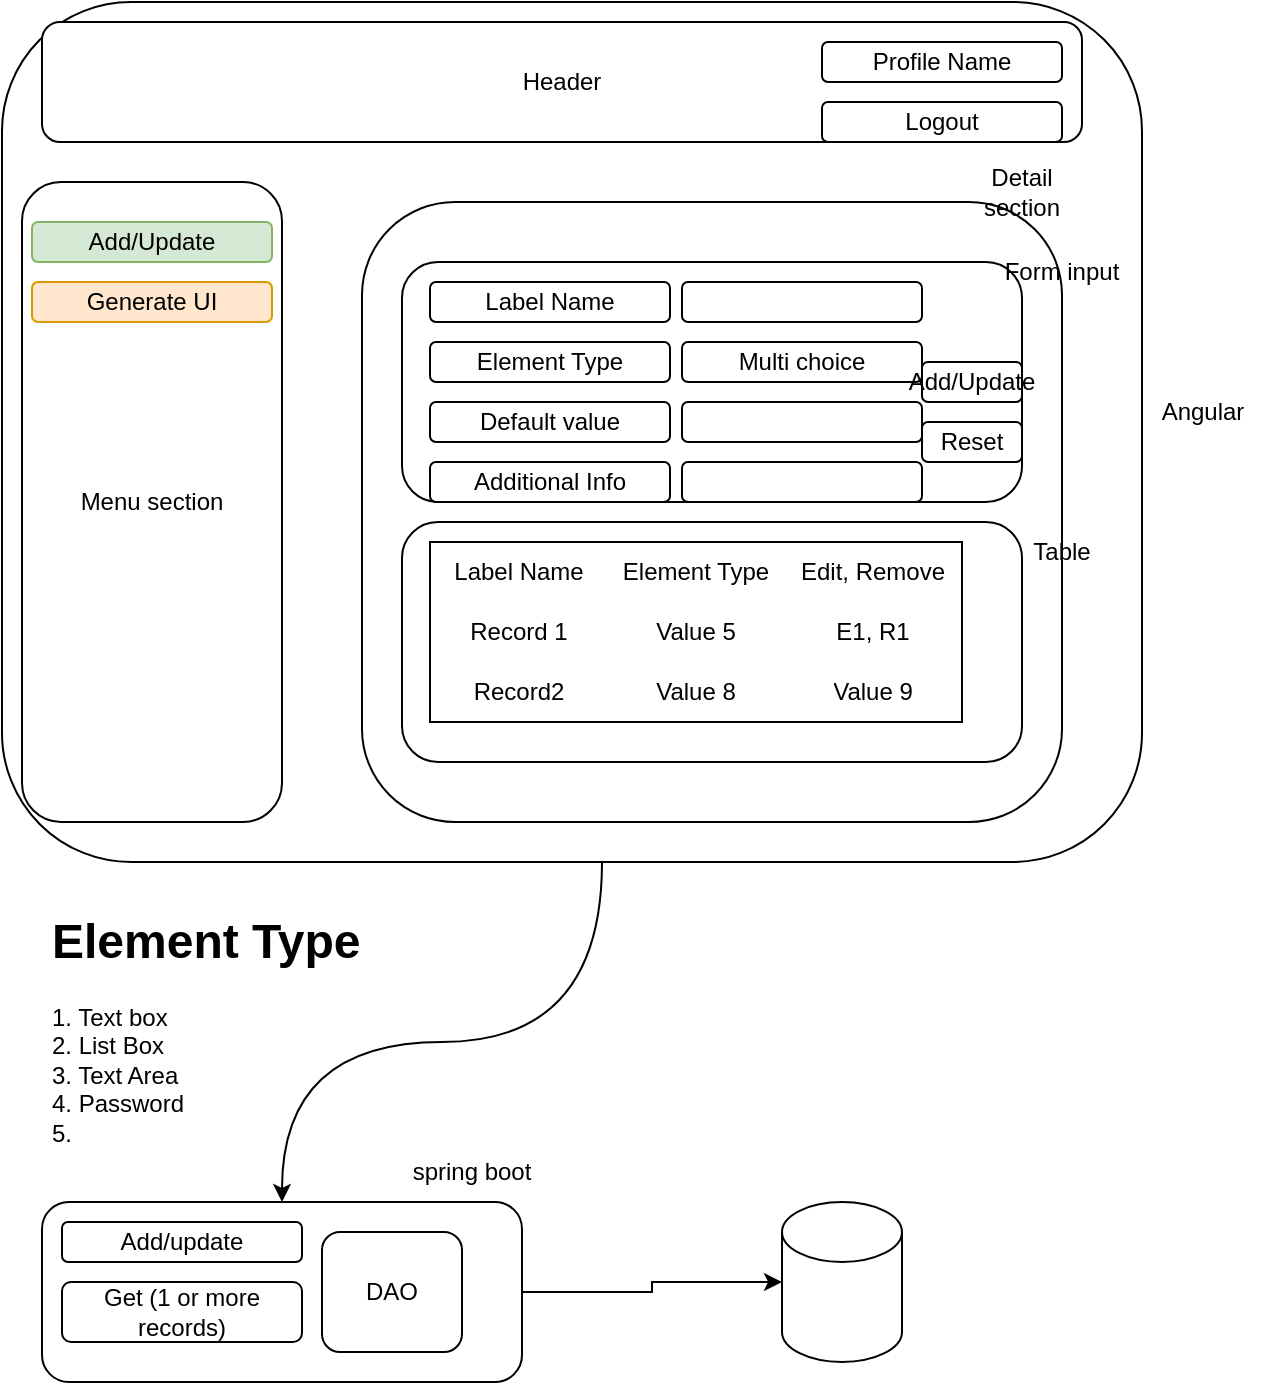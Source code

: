<mxfile version="23.0.2" type="device">
  <diagram name="Page-1" id="9AlM29CnMUpqj1kAv01T">
    <mxGraphModel dx="1509" dy="825" grid="1" gridSize="10" guides="1" tooltips="1" connect="1" arrows="1" fold="1" page="1" pageScale="1" pageWidth="827" pageHeight="1169" math="0" shadow="0">
      <root>
        <mxCell id="0" />
        <mxCell id="1" parent="0" />
        <mxCell id="ly5D5InqMBe2bX2_tgMY-45" style="edgeStyle=orthogonalEdgeStyle;rounded=0;orthogonalLoop=1;jettySize=auto;html=1;entryX=0.5;entryY=0;entryDx=0;entryDy=0;strokeColor=default;curved=1;" edge="1" parent="1" source="ly5D5InqMBe2bX2_tgMY-1" target="ly5D5InqMBe2bX2_tgMY-37">
          <mxGeometry relative="1" as="geometry">
            <Array as="points">
              <mxPoint x="440" y="640" />
              <mxPoint x="280" y="640" />
            </Array>
          </mxGeometry>
        </mxCell>
        <mxCell id="ly5D5InqMBe2bX2_tgMY-1" value="" style="rounded=1;whiteSpace=wrap;html=1;" vertex="1" parent="1">
          <mxGeometry x="140" y="120" width="570" height="430" as="geometry" />
        </mxCell>
        <mxCell id="ly5D5InqMBe2bX2_tgMY-3" value="" style="rounded=1;whiteSpace=wrap;html=1;" vertex="1" parent="1">
          <mxGeometry x="320" y="220" width="350" height="310" as="geometry" />
        </mxCell>
        <mxCell id="ly5D5InqMBe2bX2_tgMY-4" value="Header" style="rounded=1;whiteSpace=wrap;html=1;" vertex="1" parent="1">
          <mxGeometry x="160" y="130" width="520" height="60" as="geometry" />
        </mxCell>
        <mxCell id="ly5D5InqMBe2bX2_tgMY-5" value="Menu section" style="rounded=1;whiteSpace=wrap;html=1;" vertex="1" parent="1">
          <mxGeometry x="150" y="210" width="130" height="320" as="geometry" />
        </mxCell>
        <mxCell id="ly5D5InqMBe2bX2_tgMY-6" value="Detail section" style="text;html=1;strokeColor=none;fillColor=none;align=center;verticalAlign=middle;whiteSpace=wrap;rounded=0;" vertex="1" parent="1">
          <mxGeometry x="620" y="200" width="60" height="30" as="geometry" />
        </mxCell>
        <mxCell id="ly5D5InqMBe2bX2_tgMY-7" value="" style="rounded=1;whiteSpace=wrap;html=1;" vertex="1" parent="1">
          <mxGeometry x="340" y="250" width="310" height="120" as="geometry" />
        </mxCell>
        <mxCell id="ly5D5InqMBe2bX2_tgMY-8" value="" style="rounded=1;whiteSpace=wrap;html=1;" vertex="1" parent="1">
          <mxGeometry x="340" y="380" width="310" height="120" as="geometry" />
        </mxCell>
        <mxCell id="ly5D5InqMBe2bX2_tgMY-9" value="Table" style="text;html=1;strokeColor=none;fillColor=none;align=center;verticalAlign=middle;whiteSpace=wrap;rounded=0;" vertex="1" parent="1">
          <mxGeometry x="640" y="380" width="60" height="30" as="geometry" />
        </mxCell>
        <mxCell id="ly5D5InqMBe2bX2_tgMY-10" value="Form input" style="text;html=1;strokeColor=none;fillColor=none;align=center;verticalAlign=middle;whiteSpace=wrap;rounded=0;" vertex="1" parent="1">
          <mxGeometry x="630" y="240" width="80" height="30" as="geometry" />
        </mxCell>
        <mxCell id="ly5D5InqMBe2bX2_tgMY-11" value="Label Name" style="rounded=1;whiteSpace=wrap;html=1;" vertex="1" parent="1">
          <mxGeometry x="354" y="260" width="120" height="20" as="geometry" />
        </mxCell>
        <mxCell id="ly5D5InqMBe2bX2_tgMY-12" value="Element Type" style="rounded=1;whiteSpace=wrap;html=1;" vertex="1" parent="1">
          <mxGeometry x="354" y="290" width="120" height="20" as="geometry" />
        </mxCell>
        <mxCell id="ly5D5InqMBe2bX2_tgMY-13" value="Default value" style="rounded=1;whiteSpace=wrap;html=1;" vertex="1" parent="1">
          <mxGeometry x="354" y="320" width="120" height="20" as="geometry" />
        </mxCell>
        <mxCell id="ly5D5InqMBe2bX2_tgMY-14" value="Additional Info" style="rounded=1;whiteSpace=wrap;html=1;" vertex="1" parent="1">
          <mxGeometry x="354" y="350" width="120" height="20" as="geometry" />
        </mxCell>
        <mxCell id="ly5D5InqMBe2bX2_tgMY-15" value="" style="rounded=1;whiteSpace=wrap;html=1;" vertex="1" parent="1">
          <mxGeometry x="480" y="260" width="120" height="20" as="geometry" />
        </mxCell>
        <mxCell id="ly5D5InqMBe2bX2_tgMY-16" value="Multi choice" style="rounded=1;whiteSpace=wrap;html=1;" vertex="1" parent="1">
          <mxGeometry x="480" y="290" width="120" height="20" as="geometry" />
        </mxCell>
        <mxCell id="ly5D5InqMBe2bX2_tgMY-17" value="" style="rounded=1;whiteSpace=wrap;html=1;" vertex="1" parent="1">
          <mxGeometry x="480" y="320" width="120" height="20" as="geometry" />
        </mxCell>
        <mxCell id="ly5D5InqMBe2bX2_tgMY-18" value="" style="rounded=1;whiteSpace=wrap;html=1;" vertex="1" parent="1">
          <mxGeometry x="480" y="350" width="120" height="20" as="geometry" />
        </mxCell>
        <mxCell id="ly5D5InqMBe2bX2_tgMY-20" value="&lt;h1&gt;Element Type&lt;/h1&gt;&lt;div&gt;1. Text box&lt;/div&gt;&lt;div&gt;2. List Box&lt;/div&gt;&lt;div&gt;3. Text Area&lt;/div&gt;&lt;div&gt;4. Password&lt;/div&gt;&lt;div&gt;5.&amp;nbsp;&lt;/div&gt;" style="text;html=1;strokeColor=none;fillColor=none;spacing=5;spacingTop=-20;whiteSpace=wrap;overflow=hidden;rounded=0;" vertex="1" parent="1">
          <mxGeometry x="160" y="570" width="190" height="120" as="geometry" />
        </mxCell>
        <mxCell id="ly5D5InqMBe2bX2_tgMY-21" value="" style="shape=table;html=1;whiteSpace=wrap;startSize=0;container=1;collapsible=0;childLayout=tableLayout;columnLines=0;rowLines=0;fontSize=16;strokeColor=default;" vertex="1" parent="1">
          <mxGeometry x="354" y="390" width="266" height="90" as="geometry" />
        </mxCell>
        <mxCell id="ly5D5InqMBe2bX2_tgMY-22" value="" style="shape=tableRow;horizontal=0;startSize=0;swimlaneHead=0;swimlaneBody=0;top=0;left=0;bottom=0;right=0;collapsible=0;dropTarget=0;fillColor=none;points=[[0,0.5],[1,0.5]];portConstraint=eastwest;fontSize=16;strokeColor=inherit;" vertex="1" parent="ly5D5InqMBe2bX2_tgMY-21">
          <mxGeometry width="266" height="30" as="geometry" />
        </mxCell>
        <mxCell id="ly5D5InqMBe2bX2_tgMY-23" value="Label Name" style="shape=partialRectangle;html=1;whiteSpace=wrap;connectable=0;fillColor=none;top=0;left=0;bottom=0;right=0;overflow=hidden;fontSize=12;strokeColor=inherit;" vertex="1" parent="ly5D5InqMBe2bX2_tgMY-22">
          <mxGeometry width="89" height="30" as="geometry">
            <mxRectangle width="89" height="30" as="alternateBounds" />
          </mxGeometry>
        </mxCell>
        <mxCell id="ly5D5InqMBe2bX2_tgMY-24" value="Element Type" style="shape=partialRectangle;html=1;whiteSpace=wrap;connectable=0;fillColor=none;top=0;left=0;bottom=0;right=0;overflow=hidden;fontSize=12;strokeColor=inherit;" vertex="1" parent="ly5D5InqMBe2bX2_tgMY-22">
          <mxGeometry x="89" width="88" height="30" as="geometry">
            <mxRectangle width="88" height="30" as="alternateBounds" />
          </mxGeometry>
        </mxCell>
        <mxCell id="ly5D5InqMBe2bX2_tgMY-25" value="Edit, Remove" style="shape=partialRectangle;html=1;whiteSpace=wrap;connectable=0;fillColor=none;top=0;left=0;bottom=0;right=0;overflow=hidden;fontSize=12;strokeColor=inherit;" vertex="1" parent="ly5D5InqMBe2bX2_tgMY-22">
          <mxGeometry x="177" width="89" height="30" as="geometry">
            <mxRectangle width="89" height="30" as="alternateBounds" />
          </mxGeometry>
        </mxCell>
        <mxCell id="ly5D5InqMBe2bX2_tgMY-26" value="" style="shape=tableRow;horizontal=0;startSize=0;swimlaneHead=0;swimlaneBody=0;top=0;left=0;bottom=0;right=0;collapsible=0;dropTarget=0;fillColor=none;points=[[0,0.5],[1,0.5]];portConstraint=eastwest;fontSize=16;strokeColor=inherit;" vertex="1" parent="ly5D5InqMBe2bX2_tgMY-21">
          <mxGeometry y="30" width="266" height="30" as="geometry" />
        </mxCell>
        <mxCell id="ly5D5InqMBe2bX2_tgMY-27" value="Record 1" style="shape=partialRectangle;html=1;whiteSpace=wrap;connectable=0;fillColor=none;top=0;left=0;bottom=0;right=0;overflow=hidden;fontSize=12;strokeColor=inherit;" vertex="1" parent="ly5D5InqMBe2bX2_tgMY-26">
          <mxGeometry width="89" height="30" as="geometry">
            <mxRectangle width="89" height="30" as="alternateBounds" />
          </mxGeometry>
        </mxCell>
        <mxCell id="ly5D5InqMBe2bX2_tgMY-28" value="Value 5" style="shape=partialRectangle;html=1;whiteSpace=wrap;connectable=0;fillColor=none;top=0;left=0;bottom=0;right=0;overflow=hidden;fontSize=12;strokeColor=inherit;" vertex="1" parent="ly5D5InqMBe2bX2_tgMY-26">
          <mxGeometry x="89" width="88" height="30" as="geometry">
            <mxRectangle width="88" height="30" as="alternateBounds" />
          </mxGeometry>
        </mxCell>
        <mxCell id="ly5D5InqMBe2bX2_tgMY-29" value="E1, R1" style="shape=partialRectangle;html=1;whiteSpace=wrap;connectable=0;fillColor=none;top=0;left=0;bottom=0;right=0;overflow=hidden;fontSize=12;strokeColor=inherit;" vertex="1" parent="ly5D5InqMBe2bX2_tgMY-26">
          <mxGeometry x="177" width="89" height="30" as="geometry">
            <mxRectangle width="89" height="30" as="alternateBounds" />
          </mxGeometry>
        </mxCell>
        <mxCell id="ly5D5InqMBe2bX2_tgMY-30" value="" style="shape=tableRow;horizontal=0;startSize=0;swimlaneHead=0;swimlaneBody=0;top=0;left=0;bottom=0;right=0;collapsible=0;dropTarget=0;fillColor=none;points=[[0,0.5],[1,0.5]];portConstraint=eastwest;fontSize=16;strokeColor=inherit;" vertex="1" parent="ly5D5InqMBe2bX2_tgMY-21">
          <mxGeometry y="60" width="266" height="30" as="geometry" />
        </mxCell>
        <mxCell id="ly5D5InqMBe2bX2_tgMY-31" value="Record2" style="shape=partialRectangle;html=1;whiteSpace=wrap;connectable=0;fillColor=none;top=0;left=0;bottom=0;right=0;overflow=hidden;fontSize=12;strokeColor=inherit;" vertex="1" parent="ly5D5InqMBe2bX2_tgMY-30">
          <mxGeometry width="89" height="30" as="geometry">
            <mxRectangle width="89" height="30" as="alternateBounds" />
          </mxGeometry>
        </mxCell>
        <mxCell id="ly5D5InqMBe2bX2_tgMY-32" value="Value 8" style="shape=partialRectangle;html=1;whiteSpace=wrap;connectable=0;fillColor=none;top=0;left=0;bottom=0;right=0;overflow=hidden;fontSize=12;strokeColor=inherit;" vertex="1" parent="ly5D5InqMBe2bX2_tgMY-30">
          <mxGeometry x="89" width="88" height="30" as="geometry">
            <mxRectangle width="88" height="30" as="alternateBounds" />
          </mxGeometry>
        </mxCell>
        <mxCell id="ly5D5InqMBe2bX2_tgMY-33" value="Value 9" style="shape=partialRectangle;html=1;whiteSpace=wrap;connectable=0;fillColor=none;top=0;left=0;bottom=0;right=0;overflow=hidden;fontSize=12;strokeColor=inherit;" vertex="1" parent="ly5D5InqMBe2bX2_tgMY-30">
          <mxGeometry x="177" width="89" height="30" as="geometry">
            <mxRectangle width="89" height="30" as="alternateBounds" />
          </mxGeometry>
        </mxCell>
        <mxCell id="ly5D5InqMBe2bX2_tgMY-34" value="Add/Update" style="rounded=1;whiteSpace=wrap;html=1;" vertex="1" parent="1">
          <mxGeometry x="600" y="300" width="50" height="20" as="geometry" />
        </mxCell>
        <mxCell id="ly5D5InqMBe2bX2_tgMY-36" value="Reset" style="rounded=1;whiteSpace=wrap;html=1;" vertex="1" parent="1">
          <mxGeometry x="600" y="330" width="50" height="20" as="geometry" />
        </mxCell>
        <mxCell id="ly5D5InqMBe2bX2_tgMY-37" value="" style="rounded=1;whiteSpace=wrap;html=1;" vertex="1" parent="1">
          <mxGeometry x="160" y="720" width="240" height="90" as="geometry" />
        </mxCell>
        <mxCell id="ly5D5InqMBe2bX2_tgMY-38" value="spring boot" style="text;html=1;strokeColor=none;fillColor=none;align=center;verticalAlign=middle;whiteSpace=wrap;rounded=0;" vertex="1" parent="1">
          <mxGeometry x="330" y="690" width="90" height="30" as="geometry" />
        </mxCell>
        <mxCell id="ly5D5InqMBe2bX2_tgMY-39" value="Add/update" style="rounded=1;whiteSpace=wrap;html=1;" vertex="1" parent="1">
          <mxGeometry x="170" y="730" width="120" height="20" as="geometry" />
        </mxCell>
        <mxCell id="ly5D5InqMBe2bX2_tgMY-40" value="Get (1 or more records)" style="rounded=1;whiteSpace=wrap;html=1;" vertex="1" parent="1">
          <mxGeometry x="170" y="760" width="120" height="30" as="geometry" />
        </mxCell>
        <mxCell id="ly5D5InqMBe2bX2_tgMY-42" value="" style="shape=cylinder3;whiteSpace=wrap;html=1;boundedLbl=1;backgroundOutline=1;size=15;" vertex="1" parent="1">
          <mxGeometry x="530" y="720" width="60" height="80" as="geometry" />
        </mxCell>
        <mxCell id="ly5D5InqMBe2bX2_tgMY-43" style="edgeStyle=orthogonalEdgeStyle;rounded=0;orthogonalLoop=1;jettySize=auto;html=1;entryX=0;entryY=0.5;entryDx=0;entryDy=0;entryPerimeter=0;" edge="1" parent="1" source="ly5D5InqMBe2bX2_tgMY-37" target="ly5D5InqMBe2bX2_tgMY-42">
          <mxGeometry relative="1" as="geometry" />
        </mxCell>
        <mxCell id="ly5D5InqMBe2bX2_tgMY-44" value="DAO" style="rounded=1;whiteSpace=wrap;html=1;" vertex="1" parent="1">
          <mxGeometry x="300" y="735" width="70" height="60" as="geometry" />
        </mxCell>
        <mxCell id="ly5D5InqMBe2bX2_tgMY-46" value="Angular" style="text;html=1;align=center;verticalAlign=middle;resizable=0;points=[];autosize=1;strokeColor=none;fillColor=none;" vertex="1" parent="1">
          <mxGeometry x="710" y="310" width="60" height="30" as="geometry" />
        </mxCell>
        <mxCell id="ly5D5InqMBe2bX2_tgMY-47" value="Add/Update" style="rounded=1;whiteSpace=wrap;html=1;fillColor=#d5e8d4;strokeColor=#82b366;" vertex="1" parent="1">
          <mxGeometry x="155" y="230" width="120" height="20" as="geometry" />
        </mxCell>
        <mxCell id="ly5D5InqMBe2bX2_tgMY-48" value="Generate UI" style="rounded=1;whiteSpace=wrap;html=1;fillColor=#ffe6cc;strokeColor=#d79b00;" vertex="1" parent="1">
          <mxGeometry x="155" y="260" width="120" height="20" as="geometry" />
        </mxCell>
        <mxCell id="ly5D5InqMBe2bX2_tgMY-49" value="Profile Name" style="rounded=1;whiteSpace=wrap;html=1;" vertex="1" parent="1">
          <mxGeometry x="550" y="140" width="120" height="20" as="geometry" />
        </mxCell>
        <mxCell id="ly5D5InqMBe2bX2_tgMY-50" value="Logout" style="rounded=1;whiteSpace=wrap;html=1;" vertex="1" parent="1">
          <mxGeometry x="550" y="170" width="120" height="20" as="geometry" />
        </mxCell>
      </root>
    </mxGraphModel>
  </diagram>
</mxfile>
